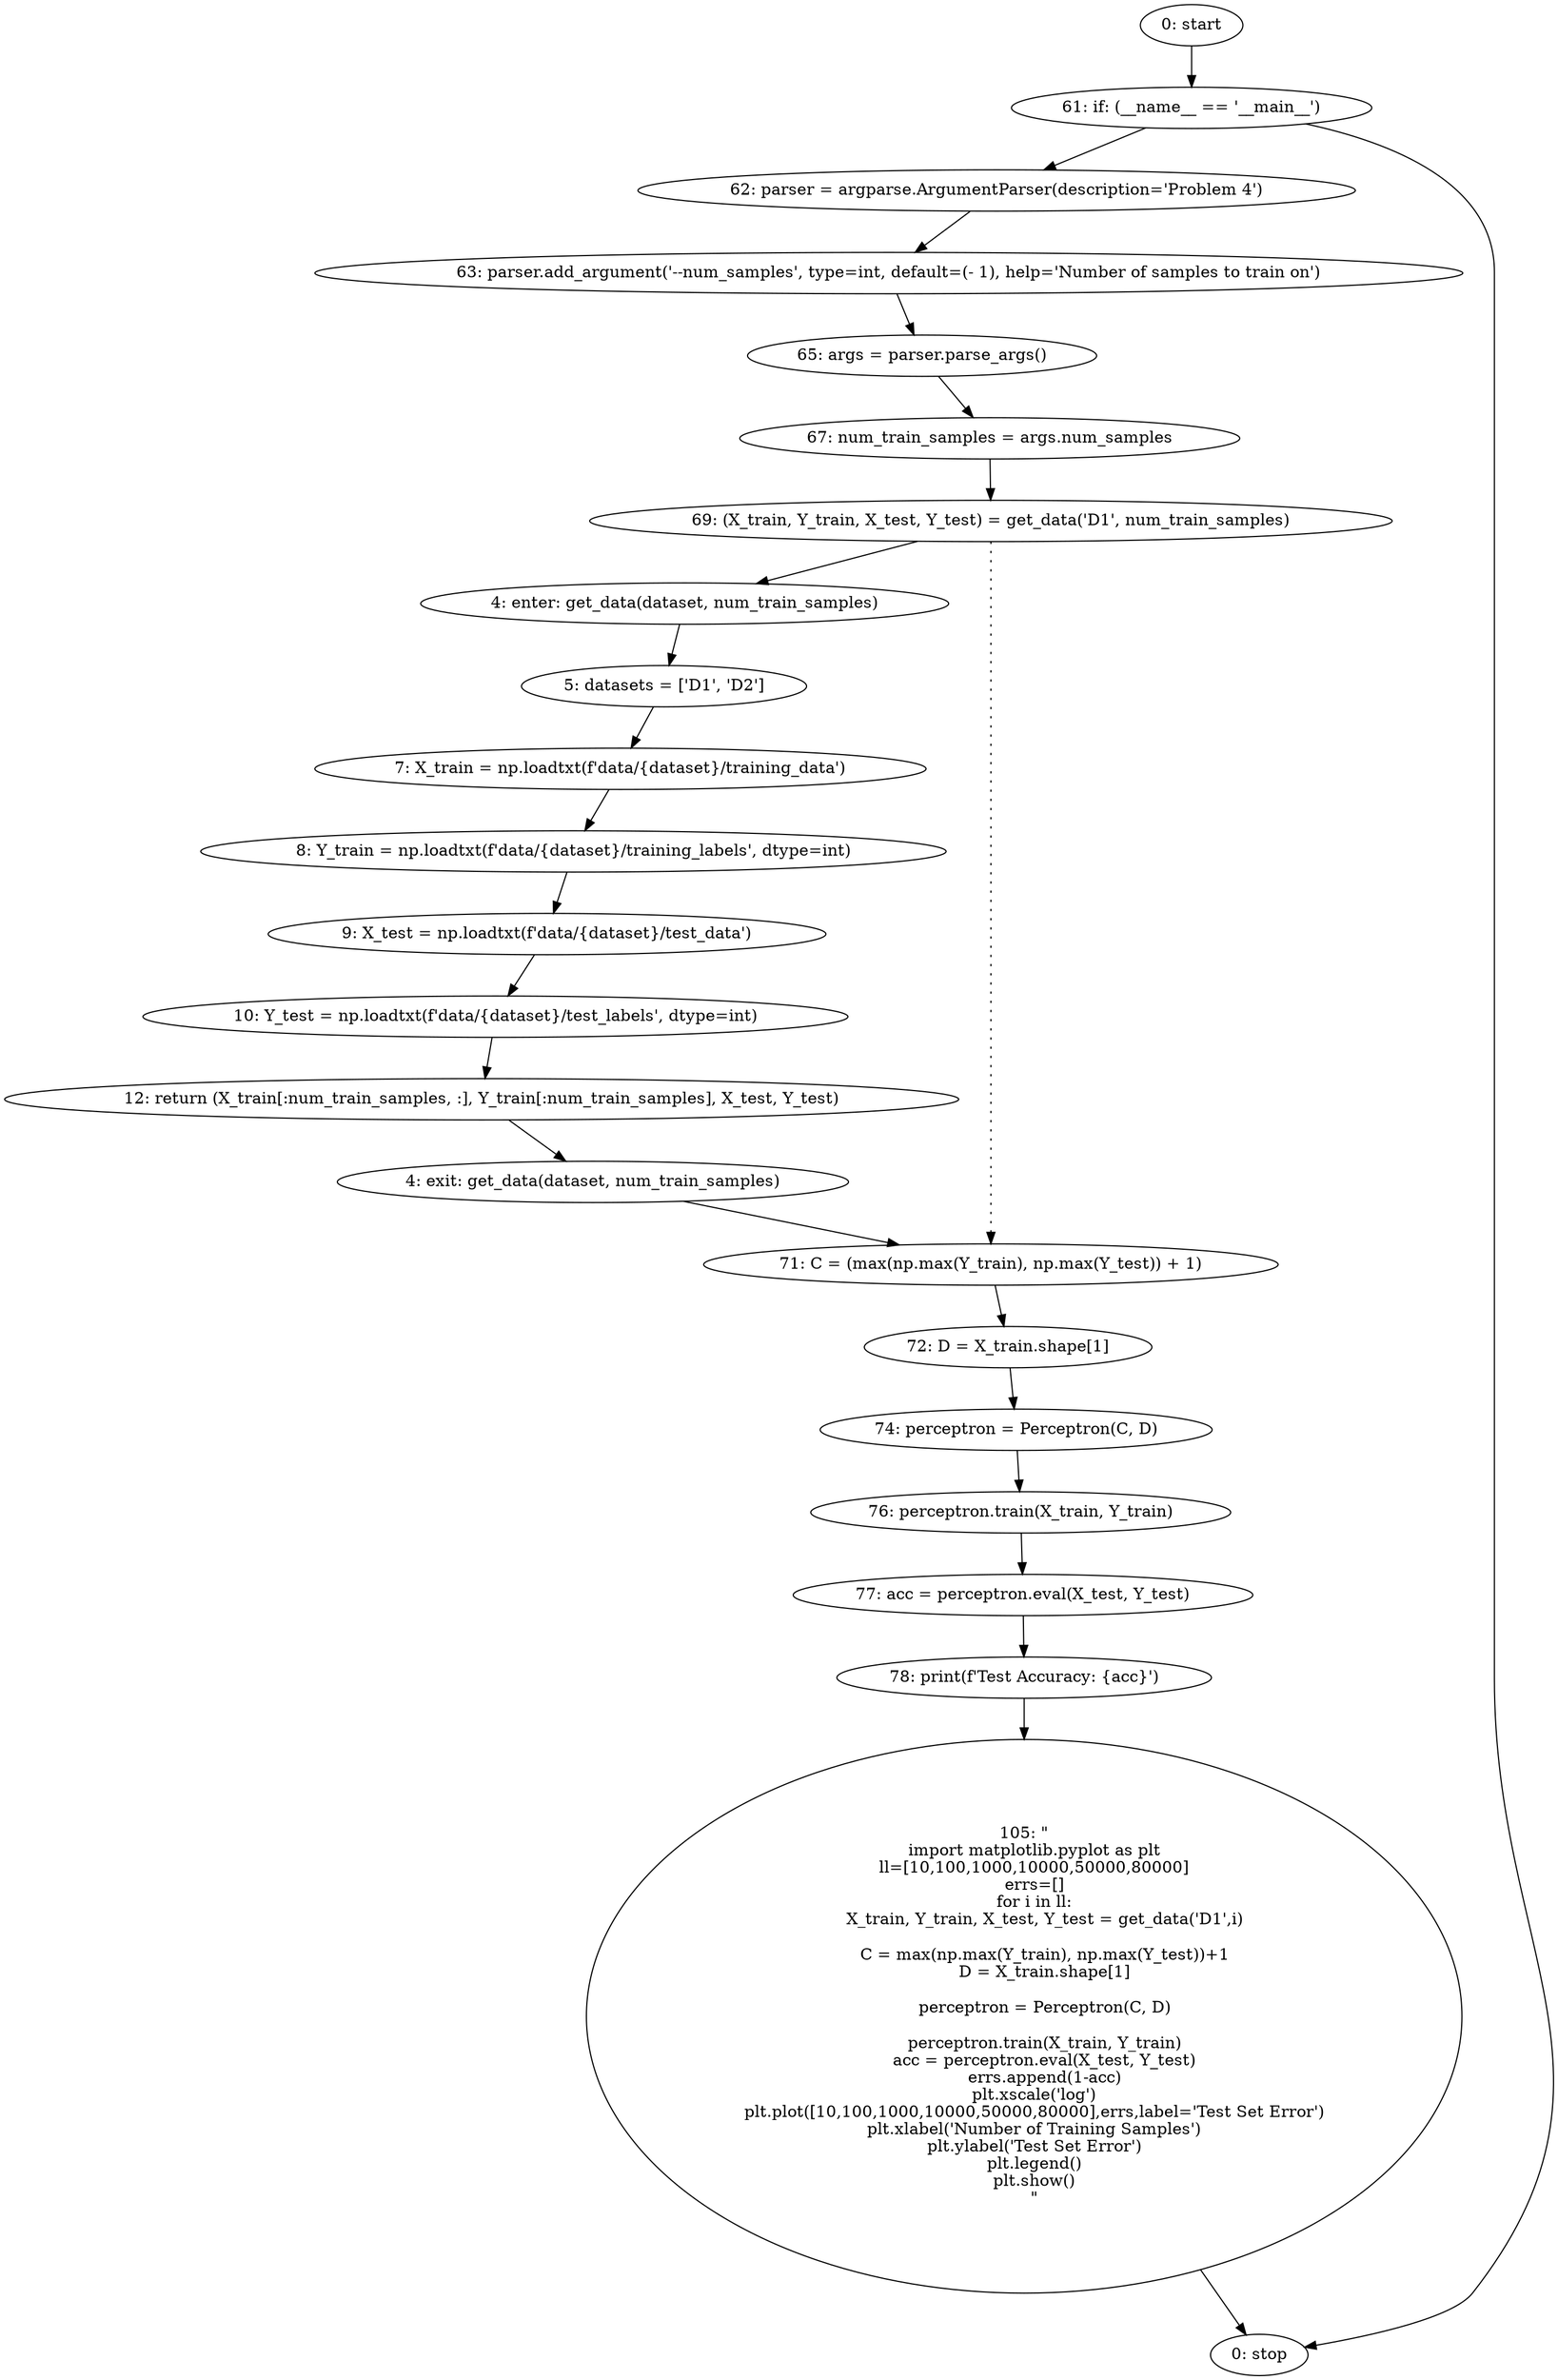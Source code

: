 strict digraph "" {
	node [label="\N"];
	0	 [label="0: start"];
	9	 [label="61: if: (__name__ == '__main__')"];
	0 -> 9;
	10	 [label="62: parser = argparse.ArgumentParser(description='Problem 4')"];
	9 -> 10;
	22	 [label="0: stop"];
	9 -> 22;
	1	 [label="4: enter: get_data(dataset, num_train_samples)"];
	3	 [label="5: datasets = ['D1', 'D2']"];
	1 -> 3;
	4	 [label="7: X_train = np.loadtxt(f'data/{dataset}/training_data')"];
	3 -> 4;
	14	 [label="69: (X_train, Y_train, X_test, Y_test) = get_data('D1', num_train_samples)"];
	14 -> 1;
	15	 [label="71: C = (max(np.max(Y_train), np.max(Y_test)) + 1)"];
	14 -> 15	 [style=dotted,
		weight=100];
	16	 [label="72: D = X_train.shape[1]"];
	15 -> 16;
	2	 [label="4: exit: get_data(dataset, num_train_samples)"];
	2 -> 15;
	8	 [label="12: return (X_train[:num_train_samples, :], Y_train[:num_train_samples], X_test, Y_test)"];
	8 -> 2;
	5	 [label="8: Y_train = np.loadtxt(f'data/{dataset}/training_labels', dtype=int)"];
	4 -> 5;
	6	 [label="9: X_test = np.loadtxt(f'data/{dataset}/test_data')"];
	5 -> 6;
	7	 [label="10: Y_test = np.loadtxt(f'data/{dataset}/test_labels', dtype=int)"];
	6 -> 7;
	7 -> 8;
	11	 [label="63: parser.add_argument('--num_samples', type=int, default=(- 1), help='Number of samples to train on')"];
	10 -> 11;
	12	 [label="65: args = parser.parse_args()"];
	11 -> 12;
	13	 [label="67: num_train_samples = args.num_samples"];
	12 -> 13;
	13 -> 14;
	17	 [label="74: perceptron = Perceptron(C, D)"];
	16 -> 17;
	18	 [label="76: perceptron.train(X_train, Y_train)"];
	17 -> 18;
	19	 [label="77: acc = perceptron.eval(X_test, Y_test)"];
	18 -> 19;
	20	 [label="78: print(f'Test Accuracy: {acc}')"];
	19 -> 20;
	21	 [label="105: \"\n    import matplotlib.pyplot as plt\n    ll=[10,100,1000,10000,50000,80000]\n    errs=[]\n    for i in ll:\n        X_train, \
Y_train, X_test, Y_test = get_data('D1',i)\n\n        C = max(np.max(Y_train), np.max(Y_test))+1\n        D = X_train.shape[1]\n\n        \
perceptron = Perceptron(C, D)\n\n        perceptron.train(X_train, Y_train)\n        acc = perceptron.eval(X_test, Y_test)\n        \
errs.append(1-acc)\n    plt.xscale('log')\n    plt.plot([10,100,1000,10000,50000,80000],errs,label='Test Set Error')\n    plt.xlabel('\
Number of Training Samples')\n    plt.ylabel('Test Set Error')\n    plt.legend()\n    plt.show()\n    \""];
	20 -> 21;
	21 -> 22;
}

